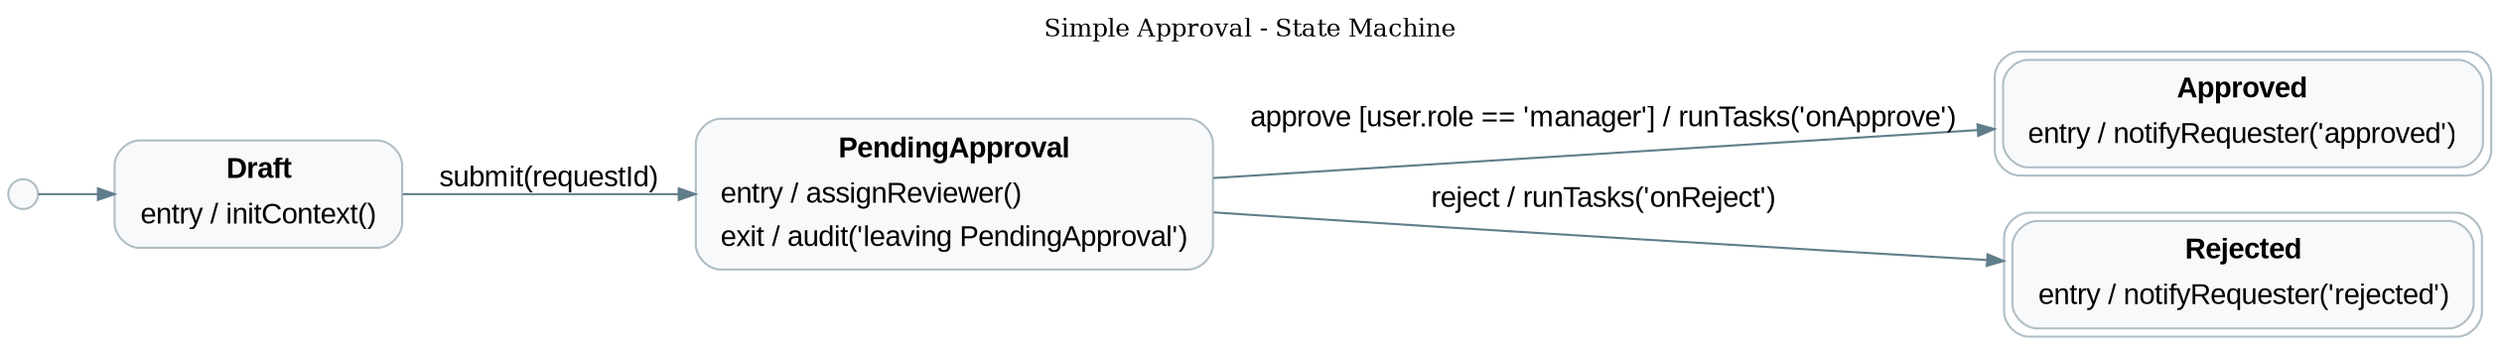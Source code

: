 digraph SimpleApproval {
  rankdir=LR;
  labelloc="t";
  label="Simple Approval - State Machine";
  fontsize=12;

  node [shape=box, style="rounded,filled", fillcolor="#F8F9FB", color="#B0BEC5", fontname="Arial"];
  edge [fontname="Arial", color="#607D8B", arrowsize=0.8];

  start [shape=point, width=0.2];

  Draft [
    label=<
      <TABLE BORDER="0" CELLBORDER="0" CELLPADDING="2">
        <TR><TD><B>Draft</B></TD></TR>
        <TR><TD ALIGN="LEFT">entry / initContext()</TD></TR>
      </TABLE>
    >
  ];

  PendingApproval [
    label=<
      <TABLE BORDER="0" CELLBORDER="0" CELLPADDING="2">
        <TR><TD><B>PendingApproval</B></TD></TR>
        <TR><TD ALIGN="LEFT">entry / assignReviewer()</TD></TR>
        <TR><TD ALIGN="LEFT">exit / audit('leaving PendingApproval')</TD></TR>
      </TABLE>
    >
  ];

  Approved [
    peripheries=2,
    label=<
      <TABLE BORDER="0" CELLBORDER="0" CELLPADDING="2">
        <TR><TD><B>Approved</B></TD></TR>
        <TR><TD ALIGN="LEFT">entry / notifyRequester('approved')</TD></TR>
      </TABLE>
    >
  ];

  Rejected [
    peripheries=2,
    label=<
      <TABLE BORDER="0" CELLBORDER="0" CELLPADDING="2">
        <TR><TD><B>Rejected</B></TD></TR>
        <TR><TD ALIGN="LEFT">entry / notifyRequester('rejected')</TD></TR>
      </TABLE>
    >
  ];

  start -> Draft;

  Draft -> PendingApproval [label="submit(requestId)"];

  PendingApproval -> Approved [label="approve [user.role == 'manager'] / runTasks('onApprove')"];
  PendingApproval -> Rejected [label="reject / runTasks('onReject')"];
}